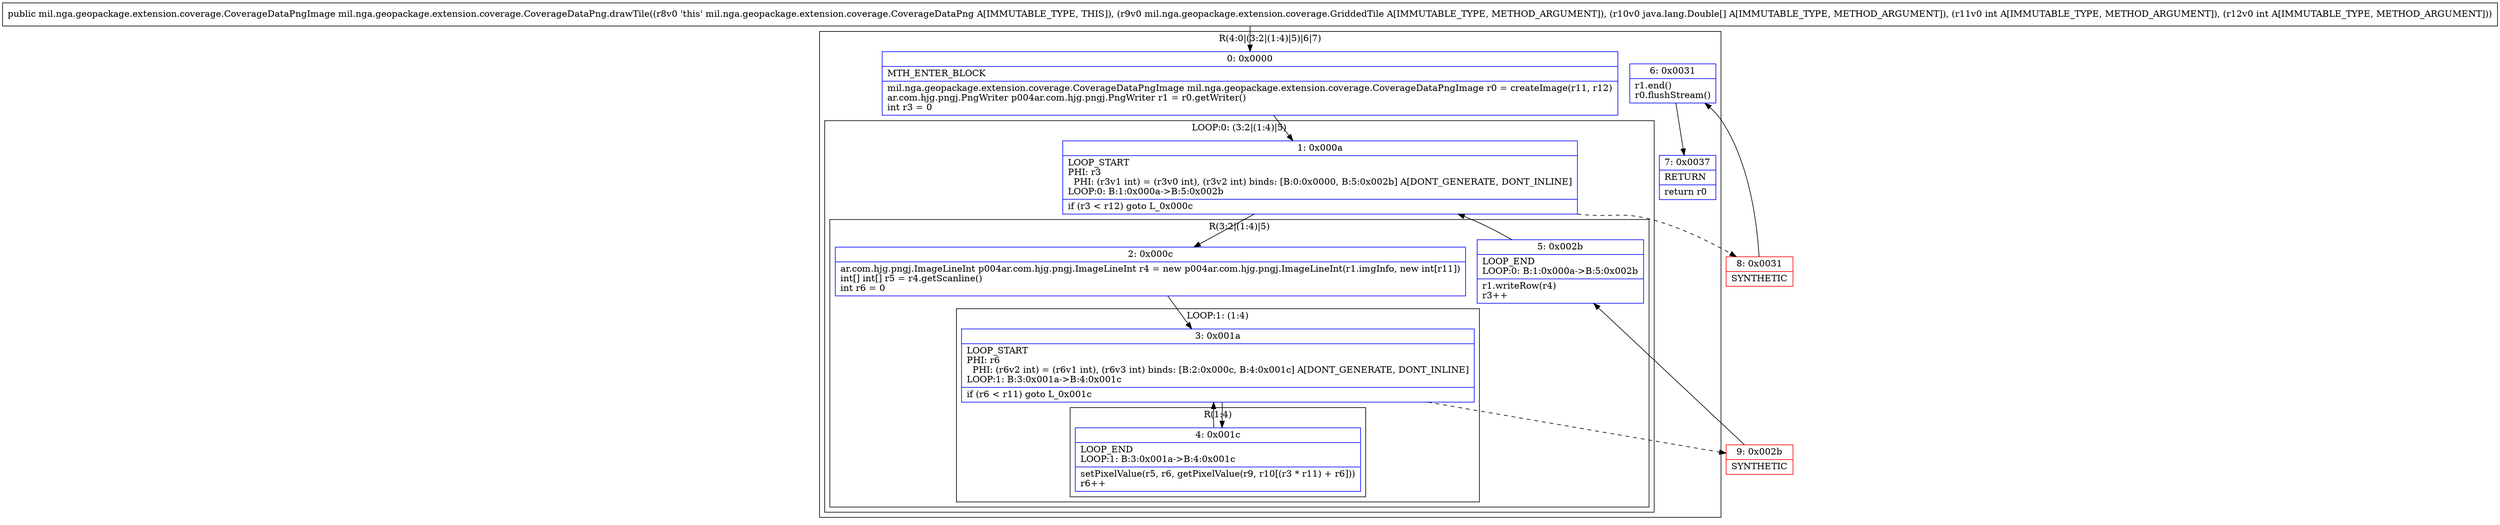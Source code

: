 digraph "CFG formil.nga.geopackage.extension.coverage.CoverageDataPng.drawTile(Lmil\/nga\/geopackage\/extension\/coverage\/GriddedTile;[Ljava\/lang\/Double;II)Lmil\/nga\/geopackage\/extension\/coverage\/CoverageDataPngImage;" {
subgraph cluster_Region_924422404 {
label = "R(4:0|(3:2|(1:4)|5)|6|7)";
node [shape=record,color=blue];
Node_0 [shape=record,label="{0\:\ 0x0000|MTH_ENTER_BLOCK\l|mil.nga.geopackage.extension.coverage.CoverageDataPngImage mil.nga.geopackage.extension.coverage.CoverageDataPngImage r0 = createImage(r11, r12)\lar.com.hjg.pngj.PngWriter p004ar.com.hjg.pngj.PngWriter r1 = r0.getWriter()\lint r3 = 0\l}"];
subgraph cluster_LoopRegion_946480258 {
label = "LOOP:0: (3:2|(1:4)|5)";
node [shape=record,color=blue];
Node_1 [shape=record,label="{1\:\ 0x000a|LOOP_START\lPHI: r3 \l  PHI: (r3v1 int) = (r3v0 int), (r3v2 int) binds: [B:0:0x0000, B:5:0x002b] A[DONT_GENERATE, DONT_INLINE]\lLOOP:0: B:1:0x000a\-\>B:5:0x002b\l|if (r3 \< r12) goto L_0x000c\l}"];
subgraph cluster_Region_788170212 {
label = "R(3:2|(1:4)|5)";
node [shape=record,color=blue];
Node_2 [shape=record,label="{2\:\ 0x000c|ar.com.hjg.pngj.ImageLineInt p004ar.com.hjg.pngj.ImageLineInt r4 = new p004ar.com.hjg.pngj.ImageLineInt(r1.imgInfo, new int[r11])\lint[] int[] r5 = r4.getScanline()\lint r6 = 0\l}"];
subgraph cluster_LoopRegion_1500910204 {
label = "LOOP:1: (1:4)";
node [shape=record,color=blue];
Node_3 [shape=record,label="{3\:\ 0x001a|LOOP_START\lPHI: r6 \l  PHI: (r6v2 int) = (r6v1 int), (r6v3 int) binds: [B:2:0x000c, B:4:0x001c] A[DONT_GENERATE, DONT_INLINE]\lLOOP:1: B:3:0x001a\-\>B:4:0x001c\l|if (r6 \< r11) goto L_0x001c\l}"];
subgraph cluster_Region_572274314 {
label = "R(1:4)";
node [shape=record,color=blue];
Node_4 [shape=record,label="{4\:\ 0x001c|LOOP_END\lLOOP:1: B:3:0x001a\-\>B:4:0x001c\l|setPixelValue(r5, r6, getPixelValue(r9, r10[(r3 * r11) + r6]))\lr6++\l}"];
}
}
Node_5 [shape=record,label="{5\:\ 0x002b|LOOP_END\lLOOP:0: B:1:0x000a\-\>B:5:0x002b\l|r1.writeRow(r4)\lr3++\l}"];
}
}
Node_6 [shape=record,label="{6\:\ 0x0031|r1.end()\lr0.flushStream()\l}"];
Node_7 [shape=record,label="{7\:\ 0x0037|RETURN\l|return r0\l}"];
}
Node_8 [shape=record,color=red,label="{8\:\ 0x0031|SYNTHETIC\l}"];
Node_9 [shape=record,color=red,label="{9\:\ 0x002b|SYNTHETIC\l}"];
MethodNode[shape=record,label="{public mil.nga.geopackage.extension.coverage.CoverageDataPngImage mil.nga.geopackage.extension.coverage.CoverageDataPng.drawTile((r8v0 'this' mil.nga.geopackage.extension.coverage.CoverageDataPng A[IMMUTABLE_TYPE, THIS]), (r9v0 mil.nga.geopackage.extension.coverage.GriddedTile A[IMMUTABLE_TYPE, METHOD_ARGUMENT]), (r10v0 java.lang.Double[] A[IMMUTABLE_TYPE, METHOD_ARGUMENT]), (r11v0 int A[IMMUTABLE_TYPE, METHOD_ARGUMENT]), (r12v0 int A[IMMUTABLE_TYPE, METHOD_ARGUMENT])) }"];
MethodNode -> Node_0;
Node_0 -> Node_1;
Node_1 -> Node_2;
Node_1 -> Node_8[style=dashed];
Node_2 -> Node_3;
Node_3 -> Node_4;
Node_3 -> Node_9[style=dashed];
Node_4 -> Node_3;
Node_5 -> Node_1;
Node_6 -> Node_7;
Node_8 -> Node_6;
Node_9 -> Node_5;
}

